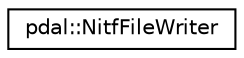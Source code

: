 digraph "Graphical Class Hierarchy"
{
  edge [fontname="Helvetica",fontsize="10",labelfontname="Helvetica",labelfontsize="10"];
  node [fontname="Helvetica",fontsize="10",shape=record];
  rankdir="LR";
  Node1 [label="pdal::NitfFileWriter",height=0.2,width=0.4,color="black", fillcolor="white", style="filled",URL="$classpdal_1_1NitfFileWriter.html"];
}
